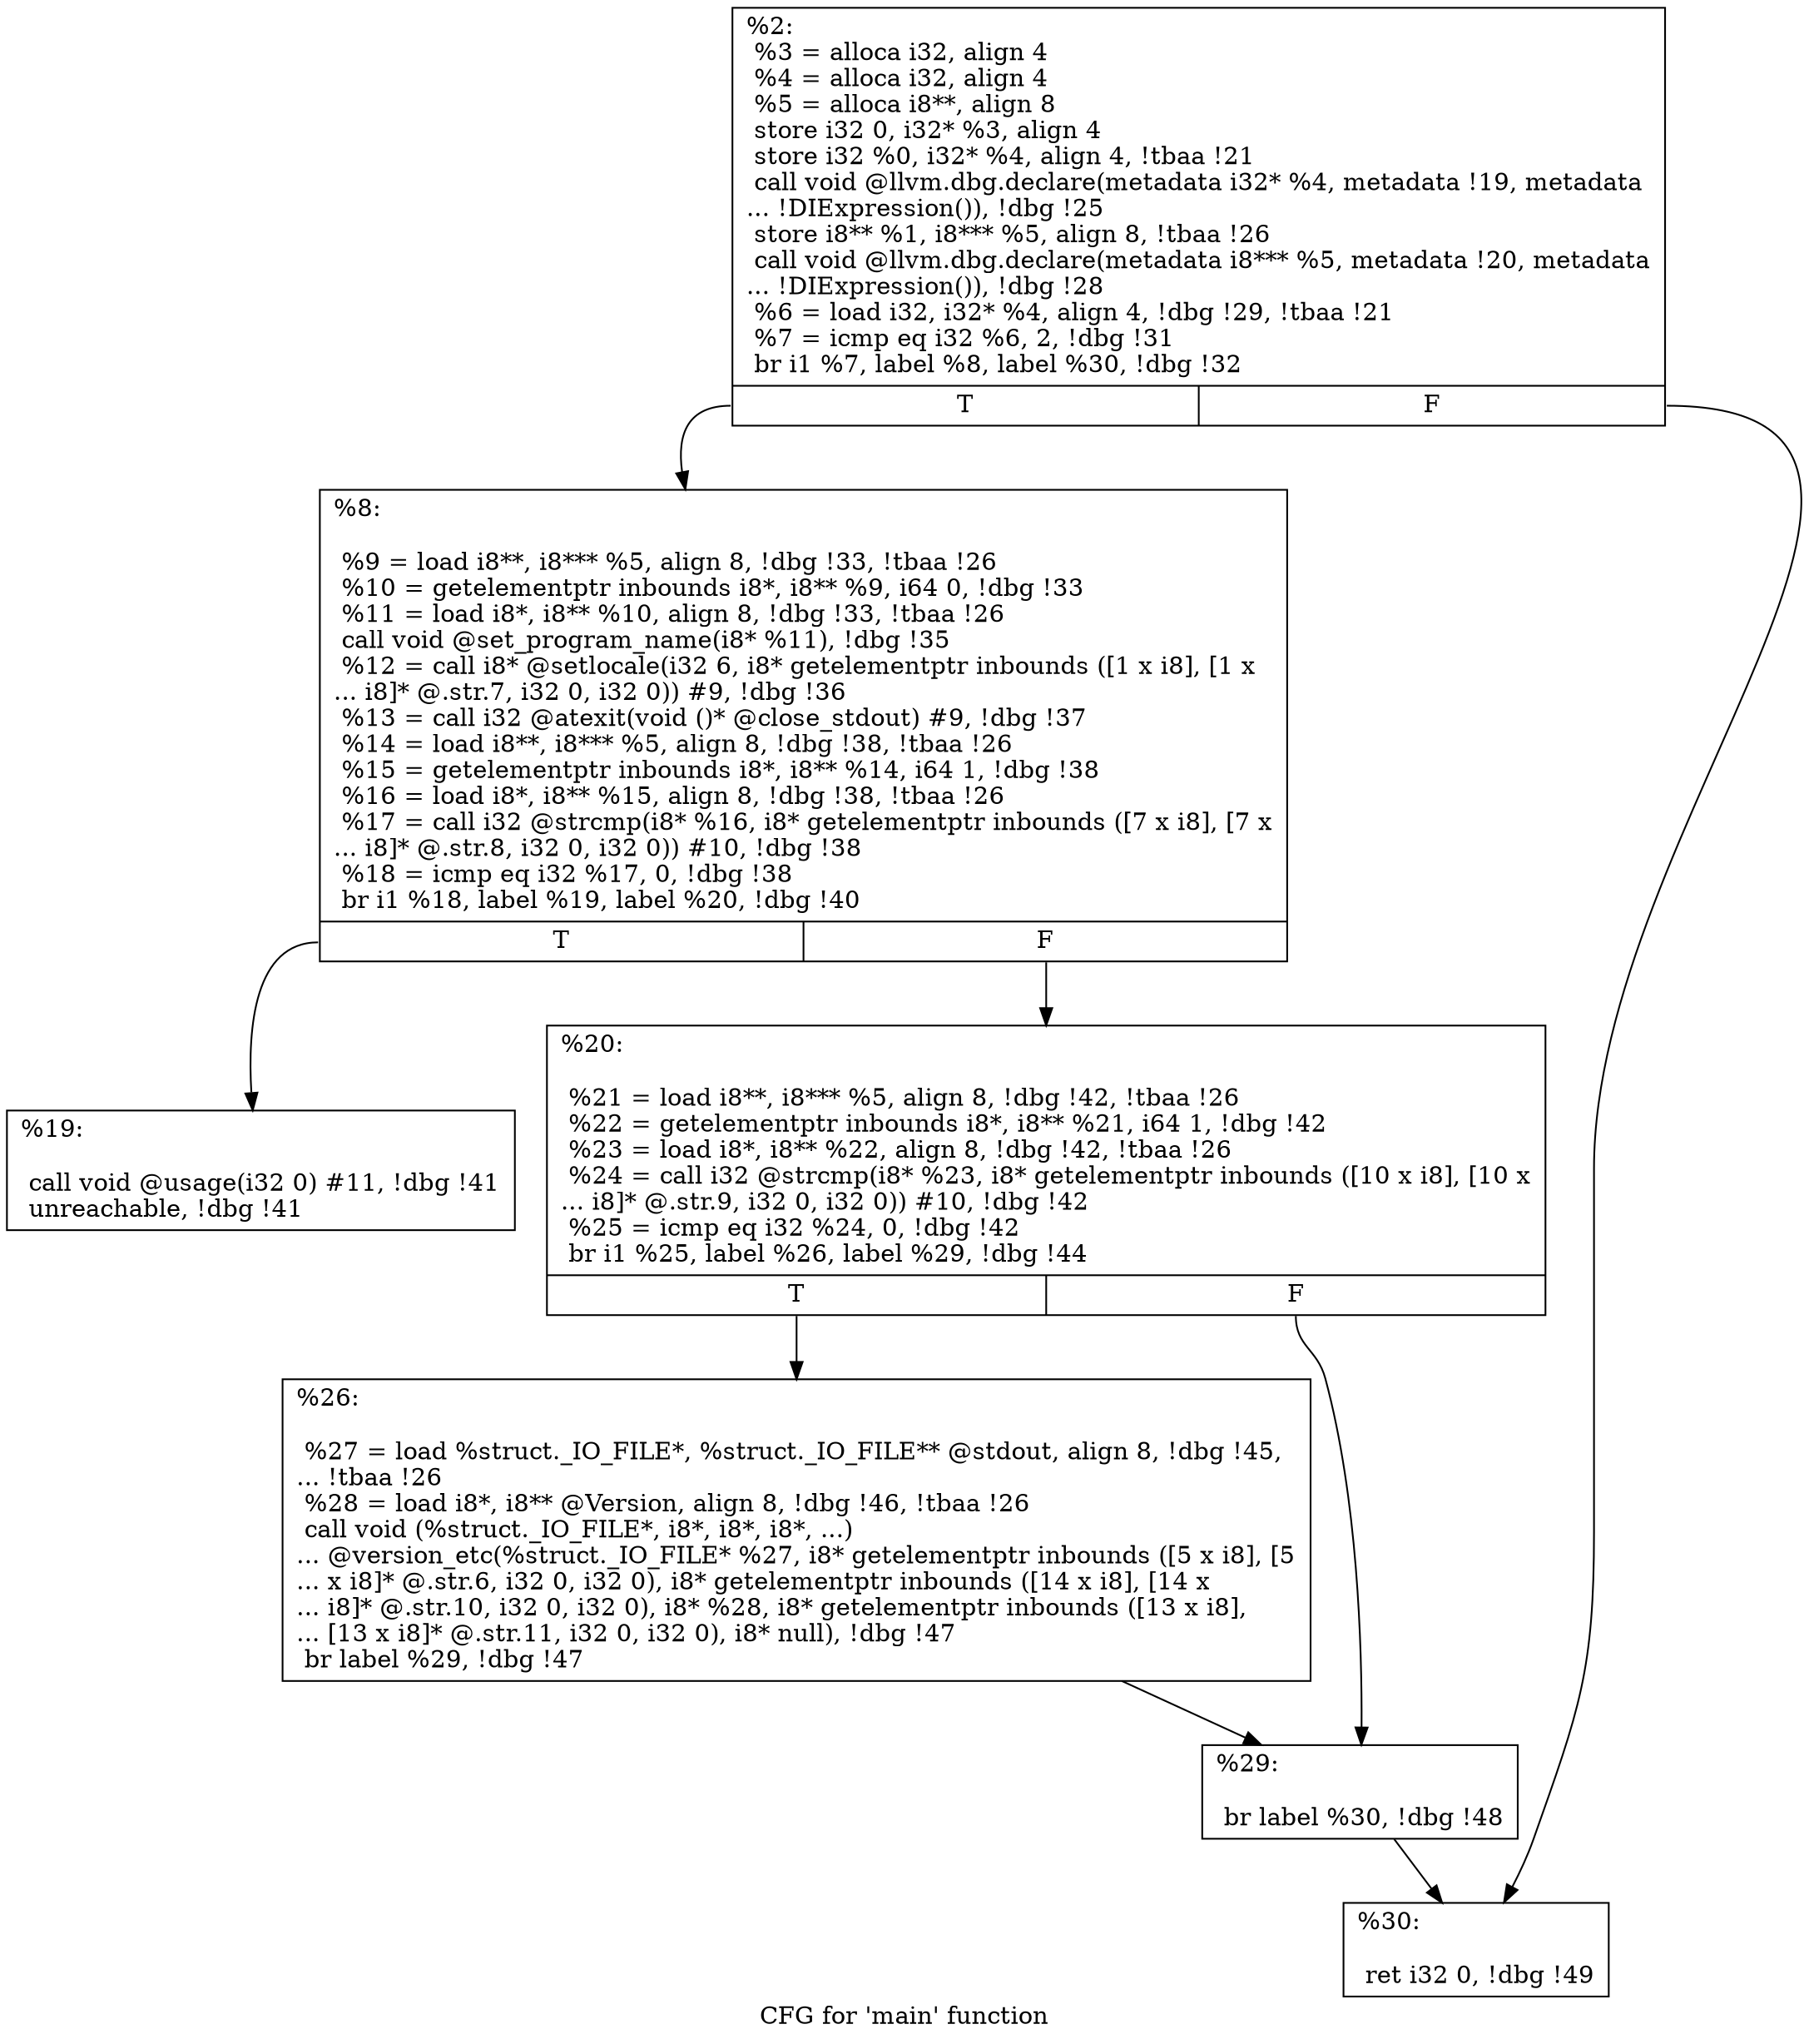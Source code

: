 digraph "CFG for 'main' function" {
	label="CFG for 'main' function";

	Node0x25cfa10 [shape=record,label="{%2:\l  %3 = alloca i32, align 4\l  %4 = alloca i32, align 4\l  %5 = alloca i8**, align 8\l  store i32 0, i32* %3, align 4\l  store i32 %0, i32* %4, align 4, !tbaa !21\l  call void @llvm.dbg.declare(metadata i32* %4, metadata !19, metadata\l... !DIExpression()), !dbg !25\l  store i8** %1, i8*** %5, align 8, !tbaa !26\l  call void @llvm.dbg.declare(metadata i8*** %5, metadata !20, metadata\l... !DIExpression()), !dbg !28\l  %6 = load i32, i32* %4, align 4, !dbg !29, !tbaa !21\l  %7 = icmp eq i32 %6, 2, !dbg !31\l  br i1 %7, label %8, label %30, !dbg !32\l|{<s0>T|<s1>F}}"];
	Node0x25cfa10:s0 -> Node0x25cfaa0;
	Node0x25cfa10:s1 -> Node0x25cfc30;
	Node0x25cfaa0 [shape=record,label="{%8:\l\l  %9 = load i8**, i8*** %5, align 8, !dbg !33, !tbaa !26\l  %10 = getelementptr inbounds i8*, i8** %9, i64 0, !dbg !33\l  %11 = load i8*, i8** %10, align 8, !dbg !33, !tbaa !26\l  call void @set_program_name(i8* %11), !dbg !35\l  %12 = call i8* @setlocale(i32 6, i8* getelementptr inbounds ([1 x i8], [1 x\l... i8]* @.str.7, i32 0, i32 0)) #9, !dbg !36\l  %13 = call i32 @atexit(void ()* @close_stdout) #9, !dbg !37\l  %14 = load i8**, i8*** %5, align 8, !dbg !38, !tbaa !26\l  %15 = getelementptr inbounds i8*, i8** %14, i64 1, !dbg !38\l  %16 = load i8*, i8** %15, align 8, !dbg !38, !tbaa !26\l  %17 = call i32 @strcmp(i8* %16, i8* getelementptr inbounds ([7 x i8], [7 x\l... i8]* @.str.8, i32 0, i32 0)) #10, !dbg !38\l  %18 = icmp eq i32 %17, 0, !dbg !38\l  br i1 %18, label %19, label %20, !dbg !40\l|{<s0>T|<s1>F}}"];
	Node0x25cfaa0:s0 -> Node0x25cfaf0;
	Node0x25cfaa0:s1 -> Node0x25cfb40;
	Node0x25cfaf0 [shape=record,label="{%19:\l\l  call void @usage(i32 0) #11, !dbg !41\l  unreachable, !dbg !41\l}"];
	Node0x25cfb40 [shape=record,label="{%20:\l\l  %21 = load i8**, i8*** %5, align 8, !dbg !42, !tbaa !26\l  %22 = getelementptr inbounds i8*, i8** %21, i64 1, !dbg !42\l  %23 = load i8*, i8** %22, align 8, !dbg !42, !tbaa !26\l  %24 = call i32 @strcmp(i8* %23, i8* getelementptr inbounds ([10 x i8], [10 x\l... i8]* @.str.9, i32 0, i32 0)) #10, !dbg !42\l  %25 = icmp eq i32 %24, 0, !dbg !42\l  br i1 %25, label %26, label %29, !dbg !44\l|{<s0>T|<s1>F}}"];
	Node0x25cfb40:s0 -> Node0x25cfb90;
	Node0x25cfb40:s1 -> Node0x25cfbe0;
	Node0x25cfb90 [shape=record,label="{%26:\l\l  %27 = load %struct._IO_FILE*, %struct._IO_FILE** @stdout, align 8, !dbg !45,\l... !tbaa !26\l  %28 = load i8*, i8** @Version, align 8, !dbg !46, !tbaa !26\l  call void (%struct._IO_FILE*, i8*, i8*, i8*, ...)\l... @version_etc(%struct._IO_FILE* %27, i8* getelementptr inbounds ([5 x i8], [5\l... x i8]* @.str.6, i32 0, i32 0), i8* getelementptr inbounds ([14 x i8], [14 x\l... i8]* @.str.10, i32 0, i32 0), i8* %28, i8* getelementptr inbounds ([13 x i8],\l... [13 x i8]* @.str.11, i32 0, i32 0), i8* null), !dbg !47\l  br label %29, !dbg !47\l}"];
	Node0x25cfb90 -> Node0x25cfbe0;
	Node0x25cfbe0 [shape=record,label="{%29:\l\l  br label %30, !dbg !48\l}"];
	Node0x25cfbe0 -> Node0x25cfc30;
	Node0x25cfc30 [shape=record,label="{%30:\l\l  ret i32 0, !dbg !49\l}"];
}
